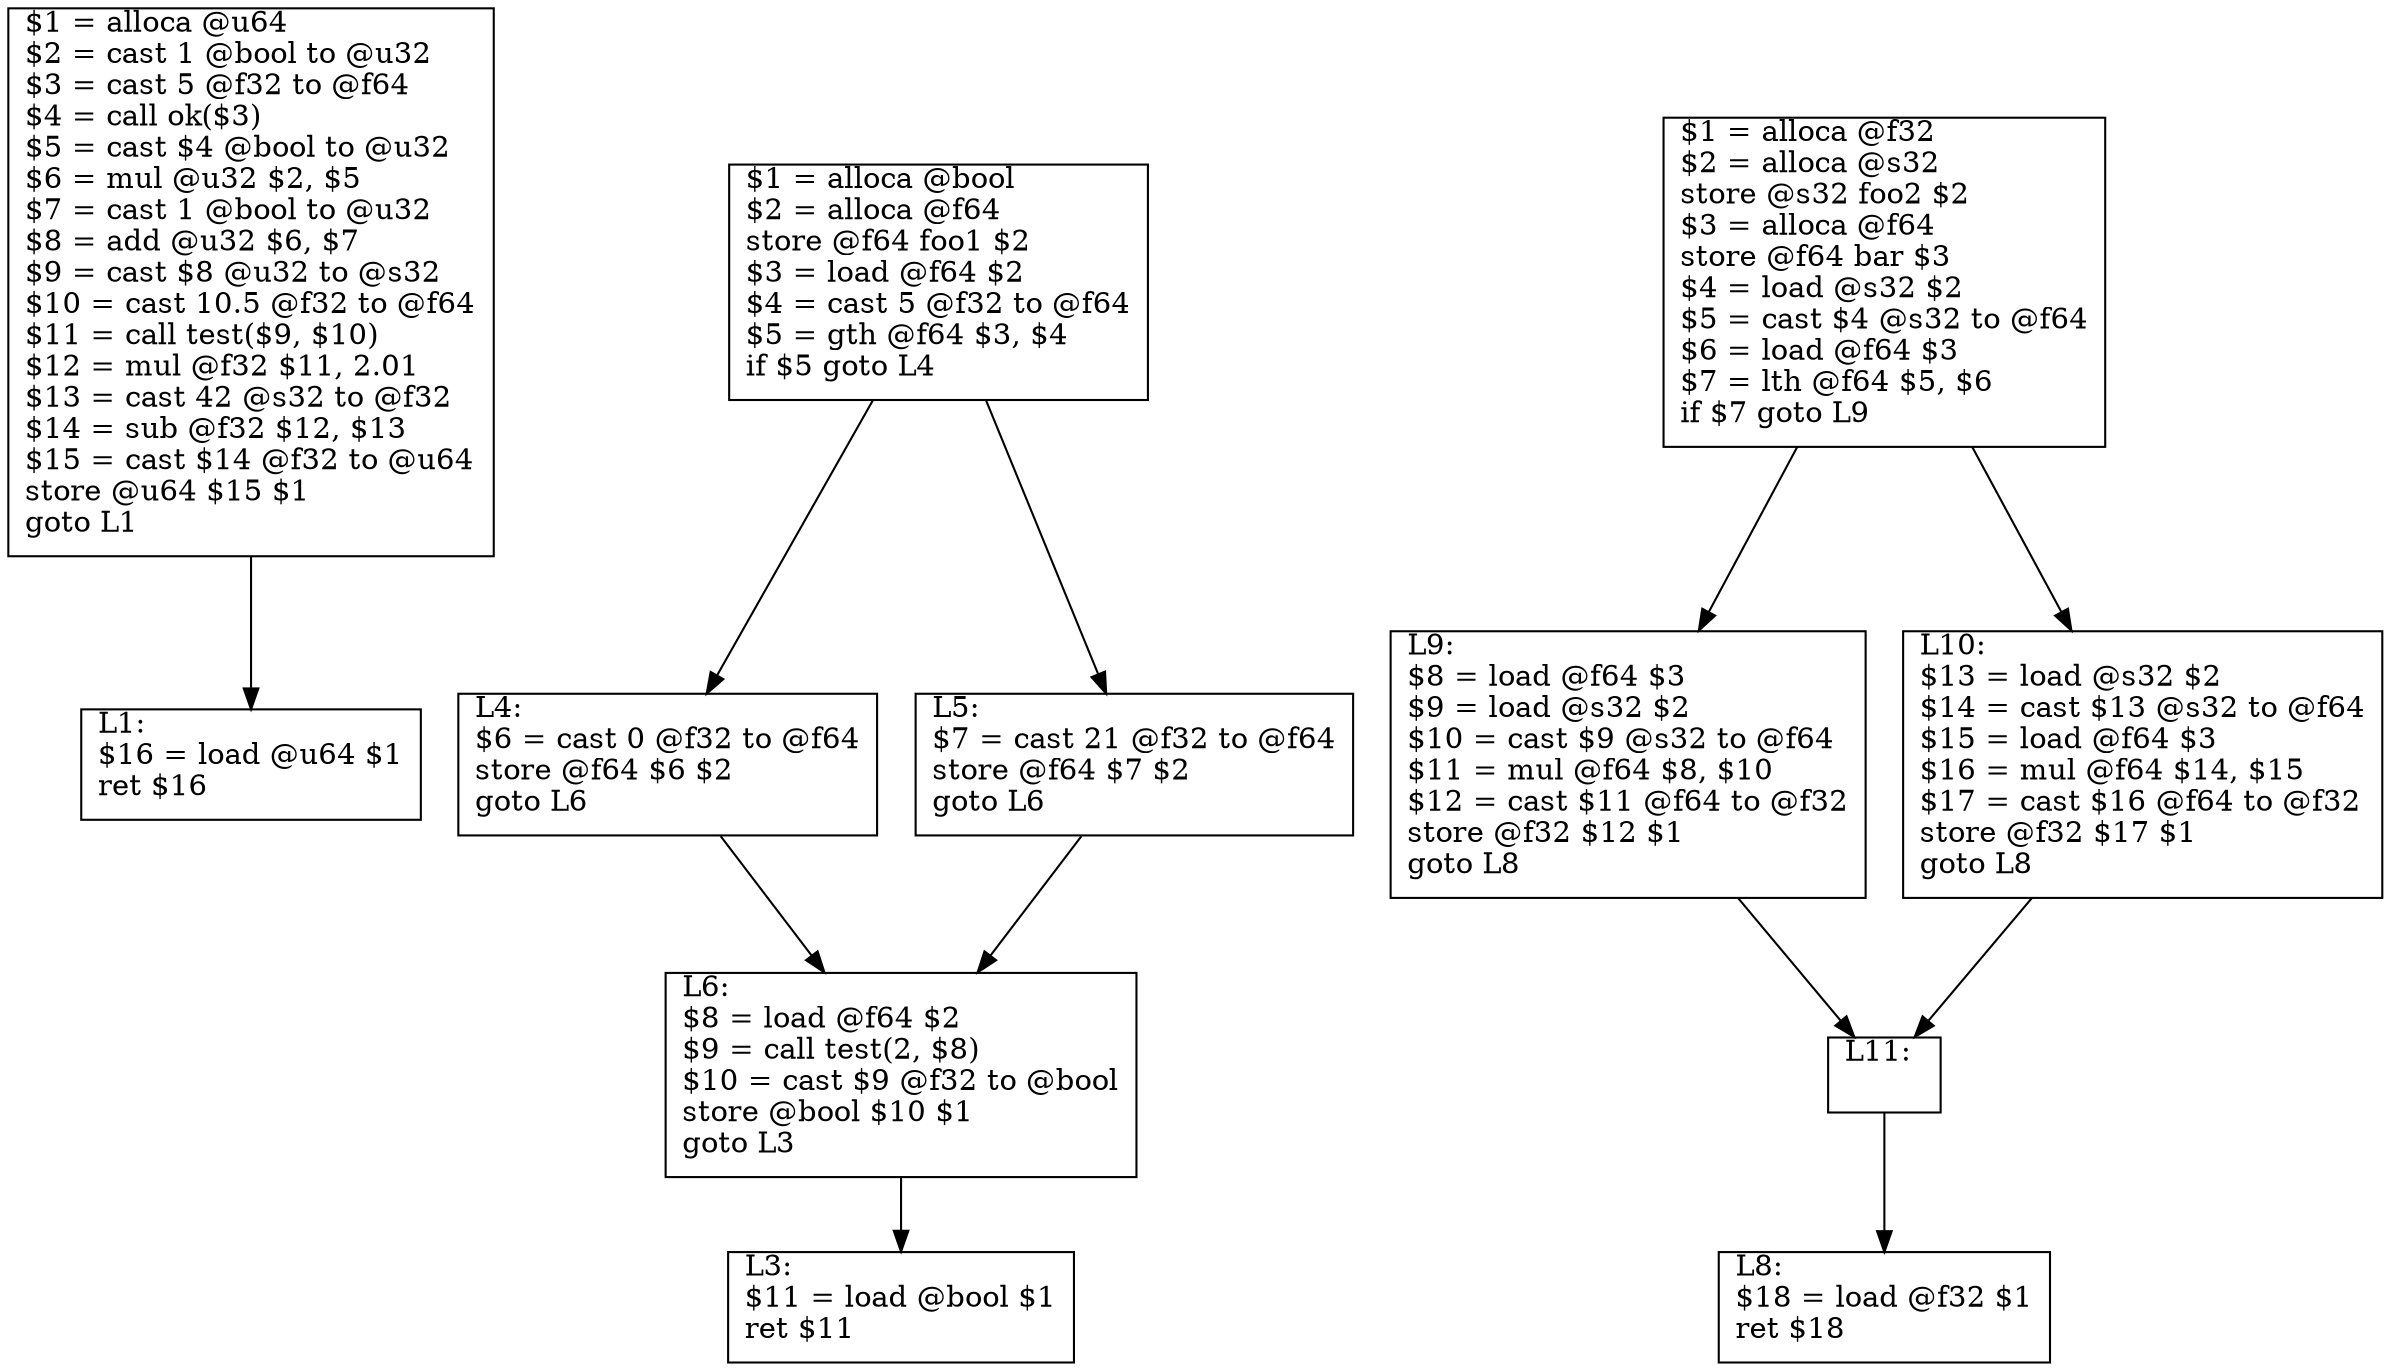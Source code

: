 digraph CFG {
    node [shape=box, labelloc="t", labeljust="l"]
    L0 [label="$1 = alloca @u64\l$2 = cast 1 @bool to @u32\l$3 = cast 5 @f32 to @f64\l$4 = call ok($3)\l$5 = cast $4 @bool to @u32\l$6 = mul @u32 $2, $5\l$7 = cast 1 @bool to @u32\l$8 = add @u32 $6, $7\l$9 = cast $8 @u32 to @s32\l$10 = cast 10.5 @f32 to @f64\l$11 = call test($9, $10)\l$12 = mul @f32 $11, 2.01\l$13 = cast 42 @s32 to @f32\l$14 = sub @f32 $12, $13\l$15 = cast $14 @f32 to @u64\lstore @u64 $15 $1\lgoto L1\l"]
    L0 -> L1
    L1 [label="L1:\l$16 = load @u64 $1\lret $16\l"]
    L2 [label="$1 = alloca @bool\l$2 = alloca @f64\lstore @f64 foo1 $2\l$3 = load @f64 $2\l$4 = cast 5 @f32 to @f64\l$5 = gth @f64 $3, $4\lif $5 goto L4\l"]
    L2 -> L4
    L2 -> L5
    L5 [label="L5:\l$7 = cast 21 @f32 to @f64\lstore @f64 $7 $2\lgoto L6\l"]
    L5 -> L6
    L6 [label="L6:\l$8 = load @f64 $2\l$9 = call test(2, $8)\l$10 = cast $9 @f32 to @bool\lstore @bool $10 $1\lgoto L3\l"]
    L6 -> L3
    L4 [label="L4:\l$6 = cast 0 @f32 to @f64\lstore @f64 $6 $2\lgoto L6\l"]
    L4 -> L6
    L3 [label="L3:\l$11 = load @bool $1\lret $11\l"]
    L7 [label="$1 = alloca @f32\l$2 = alloca @s32\lstore @s32 foo2 $2\l$3 = alloca @f64\lstore @f64 bar $3\l$4 = load @s32 $2\l$5 = cast $4 @s32 to @f64\l$6 = load @f64 $3\l$7 = lth @f64 $5, $6\lif $7 goto L9\l"]
    L7 -> L9
    L7 -> L10
    L10 [label="L10:\l$13 = load @s32 $2\l$14 = cast $13 @s32 to @f64\l$15 = load @f64 $3\l$16 = mul @f64 $14, $15\l$17 = cast $16 @f64 to @f32\lstore @f32 $17 $1\lgoto L8\l"]
    L10 -> L11
    L11 [label="L11:\l"]
    L11 -> L8
    L9 [label="L9:\l$8 = load @f64 $3\l$9 = load @s32 $2\l$10 = cast $9 @s32 to @f64\l$11 = mul @f64 $8, $10\l$12 = cast $11 @f64 to @f32\lstore @f32 $12 $1\lgoto L8\l"]
    L9 -> L11
    L8 [label="L8:\l$18 = load @f32 $1\lret $18\l"]
}